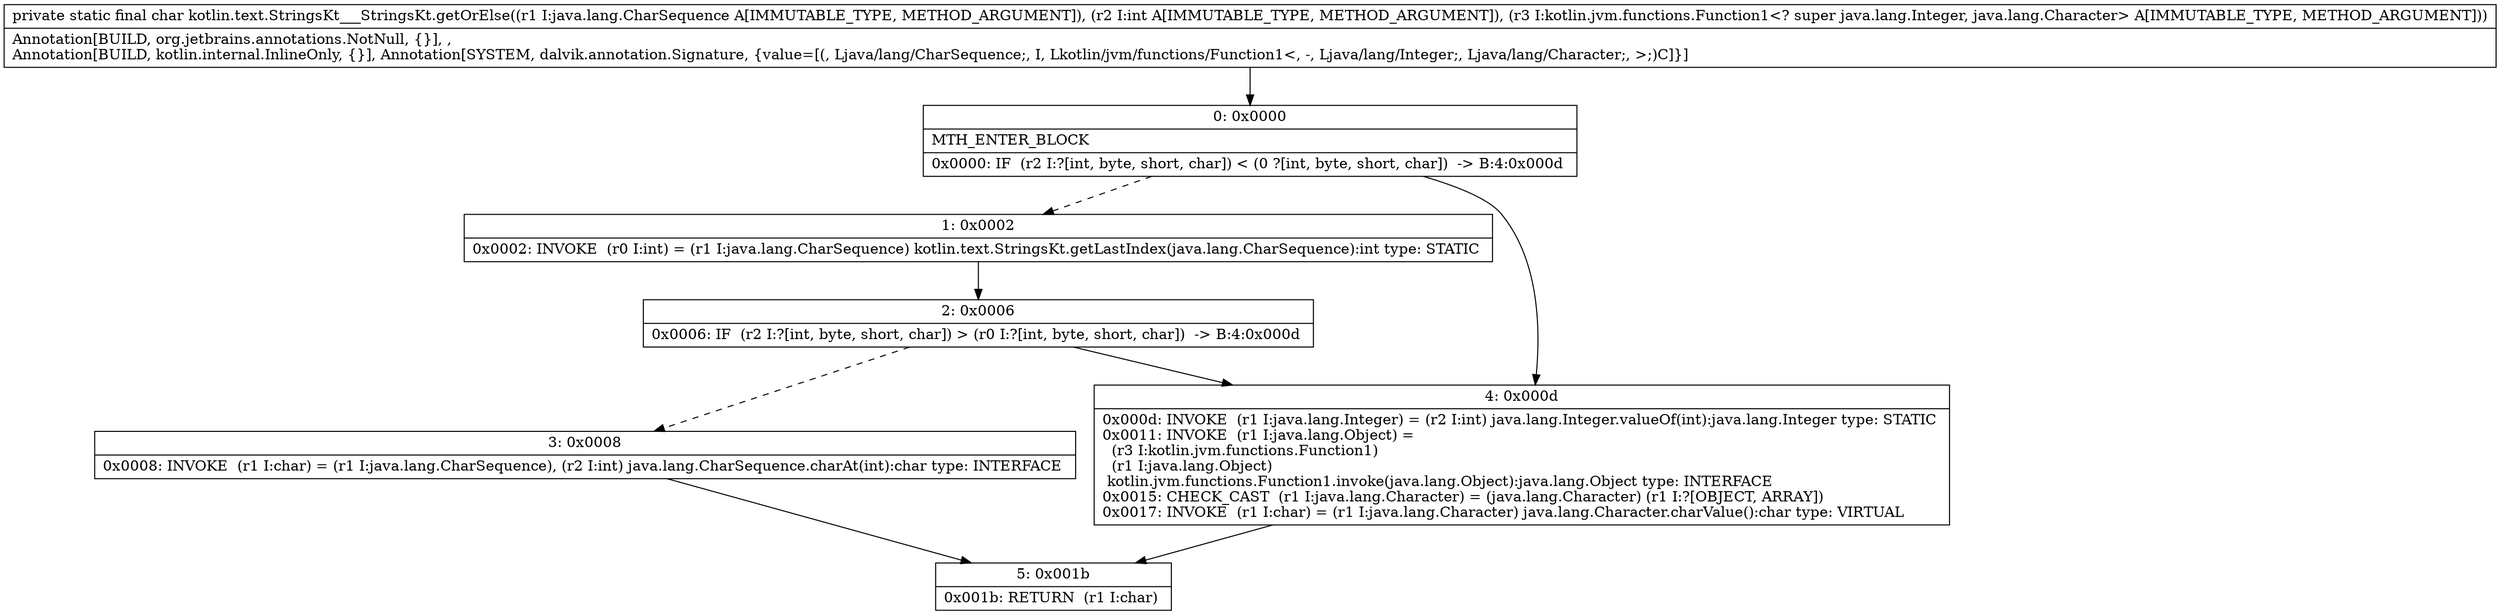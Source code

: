 digraph "CFG forkotlin.text.StringsKt___StringsKt.getOrElse(Ljava\/lang\/CharSequence;ILkotlin\/jvm\/functions\/Function1;)C" {
Node_0 [shape=record,label="{0\:\ 0x0000|MTH_ENTER_BLOCK\l|0x0000: IF  (r2 I:?[int, byte, short, char]) \< (0 ?[int, byte, short, char])  \-\> B:4:0x000d \l}"];
Node_1 [shape=record,label="{1\:\ 0x0002|0x0002: INVOKE  (r0 I:int) = (r1 I:java.lang.CharSequence) kotlin.text.StringsKt.getLastIndex(java.lang.CharSequence):int type: STATIC \l}"];
Node_2 [shape=record,label="{2\:\ 0x0006|0x0006: IF  (r2 I:?[int, byte, short, char]) \> (r0 I:?[int, byte, short, char])  \-\> B:4:0x000d \l}"];
Node_3 [shape=record,label="{3\:\ 0x0008|0x0008: INVOKE  (r1 I:char) = (r1 I:java.lang.CharSequence), (r2 I:int) java.lang.CharSequence.charAt(int):char type: INTERFACE \l}"];
Node_4 [shape=record,label="{4\:\ 0x000d|0x000d: INVOKE  (r1 I:java.lang.Integer) = (r2 I:int) java.lang.Integer.valueOf(int):java.lang.Integer type: STATIC \l0x0011: INVOKE  (r1 I:java.lang.Object) = \l  (r3 I:kotlin.jvm.functions.Function1)\l  (r1 I:java.lang.Object)\l kotlin.jvm.functions.Function1.invoke(java.lang.Object):java.lang.Object type: INTERFACE \l0x0015: CHECK_CAST  (r1 I:java.lang.Character) = (java.lang.Character) (r1 I:?[OBJECT, ARRAY]) \l0x0017: INVOKE  (r1 I:char) = (r1 I:java.lang.Character) java.lang.Character.charValue():char type: VIRTUAL \l}"];
Node_5 [shape=record,label="{5\:\ 0x001b|0x001b: RETURN  (r1 I:char) \l}"];
MethodNode[shape=record,label="{private static final char kotlin.text.StringsKt___StringsKt.getOrElse((r1 I:java.lang.CharSequence A[IMMUTABLE_TYPE, METHOD_ARGUMENT]), (r2 I:int A[IMMUTABLE_TYPE, METHOD_ARGUMENT]), (r3 I:kotlin.jvm.functions.Function1\<? super java.lang.Integer, java.lang.Character\> A[IMMUTABLE_TYPE, METHOD_ARGUMENT]))  | Annotation[BUILD, org.jetbrains.annotations.NotNull, \{\}], , \lAnnotation[BUILD, kotlin.internal.InlineOnly, \{\}], Annotation[SYSTEM, dalvik.annotation.Signature, \{value=[(, Ljava\/lang\/CharSequence;, I, Lkotlin\/jvm\/functions\/Function1\<, \-, Ljava\/lang\/Integer;, Ljava\/lang\/Character;, \>;)C]\}]\l}"];
MethodNode -> Node_0;
Node_0 -> Node_1[style=dashed];
Node_0 -> Node_4;
Node_1 -> Node_2;
Node_2 -> Node_3[style=dashed];
Node_2 -> Node_4;
Node_3 -> Node_5;
Node_4 -> Node_5;
}


